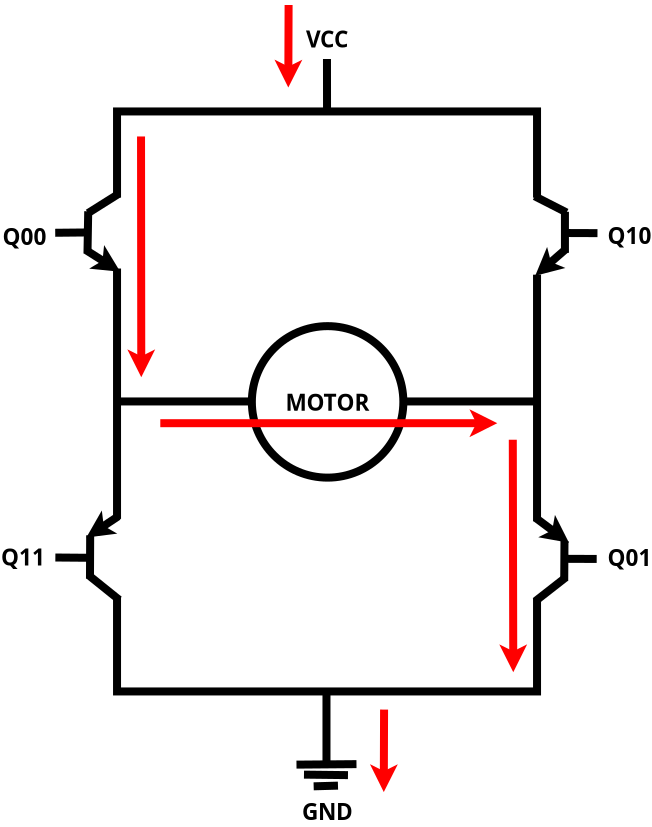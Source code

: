 <?xml version="1.0" encoding="UTF-8"?>
<dia:diagram xmlns:dia="http://www.lysator.liu.se/~alla/dia/">
  <dia:layer name="Background" visible="true" active="true">
    <dia:object type="Standard - Box" version="0" id="O0">
      <dia:attribute name="obj_pos">
        <dia:point val="16,6"/>
      </dia:attribute>
      <dia:attribute name="obj_bb">
        <dia:rectangle val="15.8,5.8;37.2,35.2"/>
      </dia:attribute>
      <dia:attribute name="elem_corner">
        <dia:point val="16,6"/>
      </dia:attribute>
      <dia:attribute name="elem_width">
        <dia:real val="21"/>
      </dia:attribute>
      <dia:attribute name="elem_height">
        <dia:real val="29"/>
      </dia:attribute>
      <dia:attribute name="border_width">
        <dia:real val="0.4"/>
      </dia:attribute>
      <dia:attribute name="show_background">
        <dia:boolean val="false"/>
      </dia:attribute>
    </dia:object>
    <dia:object type="Standard - Line" version="0" id="O1">
      <dia:attribute name="obj_pos">
        <dia:point val="26.472,35.084"/>
      </dia:attribute>
      <dia:attribute name="obj_bb">
        <dia:rectangle val="26.272,34.884;26.672,38.759"/>
      </dia:attribute>
      <dia:attribute name="conn_endpoints">
        <dia:point val="26.472,35.084"/>
        <dia:point val="26.472,38.559"/>
      </dia:attribute>
      <dia:attribute name="numcp">
        <dia:int val="1"/>
      </dia:attribute>
      <dia:attribute name="line_width">
        <dia:real val="0.4"/>
      </dia:attribute>
    </dia:object>
    <dia:object type="Standard - Line" version="0" id="O2">
      <dia:attribute name="obj_pos">
        <dia:point val="24.972,38.659"/>
      </dia:attribute>
      <dia:attribute name="obj_bb">
        <dia:rectangle val="24.77,38.433;28.174,38.861"/>
      </dia:attribute>
      <dia:attribute name="conn_endpoints">
        <dia:point val="24.972,38.659"/>
        <dia:point val="27.972,38.634"/>
      </dia:attribute>
      <dia:attribute name="numcp">
        <dia:int val="1"/>
      </dia:attribute>
      <dia:attribute name="line_width">
        <dia:real val="0.4"/>
      </dia:attribute>
    </dia:object>
    <dia:object type="Standard - Line" version="0" id="O3">
      <dia:attribute name="obj_pos">
        <dia:point val="25.347,39.159"/>
      </dia:attribute>
      <dia:attribute name="obj_bb">
        <dia:rectangle val="25.145,38.957;27.749,39.387"/>
      </dia:attribute>
      <dia:attribute name="conn_endpoints">
        <dia:point val="25.347,39.159"/>
        <dia:point val="27.547,39.184"/>
      </dia:attribute>
      <dia:attribute name="numcp">
        <dia:int val="1"/>
      </dia:attribute>
      <dia:attribute name="line_width">
        <dia:real val="0.4"/>
      </dia:attribute>
    </dia:object>
    <dia:object type="Standard - Line" version="0" id="O4">
      <dia:attribute name="obj_pos">
        <dia:point val="25.831,39.743"/>
      </dia:attribute>
      <dia:attribute name="obj_bb">
        <dia:rectangle val="25.625,39.504;27.252,39.948"/>
      </dia:attribute>
      <dia:attribute name="conn_endpoints">
        <dia:point val="25.831,39.743"/>
        <dia:point val="27.047,39.709"/>
      </dia:attribute>
      <dia:attribute name="numcp">
        <dia:int val="1"/>
      </dia:attribute>
      <dia:attribute name="line_width">
        <dia:real val="0.4"/>
      </dia:attribute>
    </dia:object>
    <dia:object type="Standard - Line" version="0" id="O5">
      <dia:attribute name="obj_pos">
        <dia:point val="26.497,3.378"/>
      </dia:attribute>
      <dia:attribute name="obj_bb">
        <dia:rectangle val="26.297,3.178;26.7,6.2"/>
      </dia:attribute>
      <dia:attribute name="conn_endpoints">
        <dia:point val="26.497,3.378"/>
        <dia:point val="26.5,6"/>
      </dia:attribute>
      <dia:attribute name="numcp">
        <dia:int val="1"/>
      </dia:attribute>
      <dia:attribute name="line_width">
        <dia:real val="0.4"/>
      </dia:attribute>
      <dia:connections>
        <dia:connection handle="1" to="O0" connection="1"/>
      </dia:connections>
    </dia:object>
    <dia:object type="Standard - Box" version="0" id="O6">
      <dia:attribute name="obj_pos">
        <dia:point val="15.241,10.353"/>
      </dia:attribute>
      <dia:attribute name="obj_bb">
        <dia:rectangle val="15.191,10.303;16.691,13.853"/>
      </dia:attribute>
      <dia:attribute name="elem_corner">
        <dia:point val="15.241,10.353"/>
      </dia:attribute>
      <dia:attribute name="elem_width">
        <dia:real val="1.4"/>
      </dia:attribute>
      <dia:attribute name="elem_height">
        <dia:real val="3.45"/>
      </dia:attribute>
      <dia:attribute name="border_width">
        <dia:real val="0.1"/>
      </dia:attribute>
      <dia:attribute name="border_color">
        <dia:color val="#ffffff"/>
      </dia:attribute>
      <dia:attribute name="show_background">
        <dia:boolean val="true"/>
      </dia:attribute>
    </dia:object>
    <dia:object type="Standard - Line" version="0" id="O7">
      <dia:attribute name="obj_pos">
        <dia:point val="16.084,10.116"/>
      </dia:attribute>
      <dia:attribute name="obj_bb">
        <dia:rectangle val="14.271,9.84;16.36,11.36"/>
      </dia:attribute>
      <dia:attribute name="conn_endpoints">
        <dia:point val="16.084,10.116"/>
        <dia:point val="14.547,11.084"/>
      </dia:attribute>
      <dia:attribute name="numcp">
        <dia:int val="1"/>
      </dia:attribute>
      <dia:attribute name="line_width">
        <dia:real val="0.4"/>
      </dia:attribute>
    </dia:object>
    <dia:object type="Standard - Line" version="0" id="O8">
      <dia:attribute name="obj_pos">
        <dia:point val="14.559,10.991"/>
      </dia:attribute>
      <dia:attribute name="obj_bb">
        <dia:rectangle val="14.318,10.787;14.763,13.313"/>
      </dia:attribute>
      <dia:attribute name="conn_endpoints">
        <dia:point val="14.559,10.991"/>
        <dia:point val="14.522,13.109"/>
      </dia:attribute>
      <dia:attribute name="numcp">
        <dia:int val="1"/>
      </dia:attribute>
      <dia:attribute name="line_width">
        <dia:real val="0.4"/>
      </dia:attribute>
    </dia:object>
    <dia:object type="Standard - Line" version="0" id="O9">
      <dia:attribute name="obj_pos">
        <dia:point val="16.159,14.016"/>
      </dia:attribute>
      <dia:attribute name="obj_bb">
        <dia:rectangle val="14.184,12.665;16.435,14.291"/>
      </dia:attribute>
      <dia:attribute name="conn_endpoints">
        <dia:point val="16.159,14.016"/>
        <dia:point val="14.459,12.941"/>
      </dia:attribute>
      <dia:attribute name="numcp">
        <dia:int val="1"/>
      </dia:attribute>
      <dia:attribute name="line_width">
        <dia:real val="0.4"/>
      </dia:attribute>
      <dia:attribute name="start_arrow">
        <dia:enum val="22"/>
      </dia:attribute>
      <dia:attribute name="start_arrow_length">
        <dia:real val="0.5"/>
      </dia:attribute>
      <dia:attribute name="start_arrow_width">
        <dia:real val="0.5"/>
      </dia:attribute>
    </dia:object>
    <dia:object type="Standard - Line" version="0" id="O10">
      <dia:attribute name="obj_pos">
        <dia:point val="12.909,12.066"/>
      </dia:attribute>
      <dia:attribute name="obj_bb">
        <dia:rectangle val="12.707,11.848;14.742,12.268"/>
      </dia:attribute>
      <dia:attribute name="conn_endpoints">
        <dia:point val="12.909,12.066"/>
        <dia:point val="14.541,12.05"/>
      </dia:attribute>
      <dia:attribute name="numcp">
        <dia:int val="1"/>
      </dia:attribute>
      <dia:attribute name="line_width">
        <dia:real val="0.4"/>
      </dia:attribute>
      <dia:connections>
        <dia:connection handle="1" to="O8" connection="0"/>
      </dia:connections>
    </dia:object>
    <dia:object type="Standard - Box" version="0" id="O11">
      <dia:attribute name="obj_pos">
        <dia:point val="36.263,10.511"/>
      </dia:attribute>
      <dia:attribute name="obj_bb">
        <dia:rectangle val="36.063,10.311;37.863,14.161"/>
      </dia:attribute>
      <dia:attribute name="elem_corner">
        <dia:point val="36.263,10.511"/>
      </dia:attribute>
      <dia:attribute name="elem_width">
        <dia:real val="1.4"/>
      </dia:attribute>
      <dia:attribute name="elem_height">
        <dia:real val="3.45"/>
      </dia:attribute>
      <dia:attribute name="border_width">
        <dia:real val="0.4"/>
      </dia:attribute>
      <dia:attribute name="border_color">
        <dia:color val="#ffffff"/>
      </dia:attribute>
      <dia:attribute name="show_background">
        <dia:boolean val="true"/>
      </dia:attribute>
    </dia:object>
    <dia:object type="Standard - Line" version="0" id="O12">
      <dia:attribute name="obj_pos">
        <dia:point val="38.478,11.053"/>
      </dia:attribute>
      <dia:attribute name="obj_bb">
        <dia:rectangle val="36.615,9.972;38.747,11.322"/>
      </dia:attribute>
      <dia:attribute name="conn_endpoints">
        <dia:point val="38.478,11.053"/>
        <dia:point val="36.884,10.241"/>
      </dia:attribute>
      <dia:attribute name="numcp">
        <dia:int val="1"/>
      </dia:attribute>
      <dia:attribute name="line_width">
        <dia:real val="0.4"/>
      </dia:attribute>
    </dia:object>
    <dia:object type="Standard - Line" version="0" id="O13">
      <dia:attribute name="obj_pos">
        <dia:point val="38.395,11.018"/>
      </dia:attribute>
      <dia:attribute name="obj_bb">
        <dia:rectangle val="38.195,10.818;38.595,13.268"/>
      </dia:attribute>
      <dia:attribute name="conn_endpoints">
        <dia:point val="38.395,11.018"/>
        <dia:point val="38.395,13.068"/>
      </dia:attribute>
      <dia:attribute name="numcp">
        <dia:int val="1"/>
      </dia:attribute>
      <dia:attribute name="line_width">
        <dia:real val="0.4"/>
      </dia:attribute>
    </dia:object>
    <dia:object type="Standard - Line" version="0" id="O14">
      <dia:attribute name="obj_pos">
        <dia:point val="36.909,14.216"/>
      </dia:attribute>
      <dia:attribute name="obj_bb">
        <dia:rectangle val="36.627,12.596;38.729,14.498"/>
      </dia:attribute>
      <dia:attribute name="conn_endpoints">
        <dia:point val="36.909,14.216"/>
        <dia:point val="38.447,12.878"/>
      </dia:attribute>
      <dia:attribute name="numcp">
        <dia:int val="1"/>
      </dia:attribute>
      <dia:attribute name="line_width">
        <dia:real val="0.4"/>
      </dia:attribute>
      <dia:attribute name="start_arrow">
        <dia:enum val="22"/>
      </dia:attribute>
      <dia:attribute name="start_arrow_length">
        <dia:real val="0.5"/>
      </dia:attribute>
      <dia:attribute name="start_arrow_width">
        <dia:real val="0.5"/>
      </dia:attribute>
    </dia:object>
    <dia:object type="Standard - Line" version="0" id="O15">
      <dia:attribute name="obj_pos">
        <dia:point val="40.022,12.084"/>
      </dia:attribute>
      <dia:attribute name="obj_bb">
        <dia:rectangle val="38.227,11.877;40.223,12.285"/>
      </dia:attribute>
      <dia:attribute name="conn_endpoints">
        <dia:point val="40.022,12.084"/>
        <dia:point val="38.428,12.078"/>
      </dia:attribute>
      <dia:attribute name="numcp">
        <dia:int val="1"/>
      </dia:attribute>
      <dia:attribute name="line_width">
        <dia:real val="0.4"/>
      </dia:attribute>
    </dia:object>
    <dia:object type="Standard - Box" version="0" id="O16">
      <dia:attribute name="obj_pos">
        <dia:point val="36.312,26.689"/>
      </dia:attribute>
      <dia:attribute name="obj_bb">
        <dia:rectangle val="36.112,26.489;37.912,30.339"/>
      </dia:attribute>
      <dia:attribute name="elem_corner">
        <dia:point val="36.312,26.689"/>
      </dia:attribute>
      <dia:attribute name="elem_width">
        <dia:real val="1.4"/>
      </dia:attribute>
      <dia:attribute name="elem_height">
        <dia:real val="3.45"/>
      </dia:attribute>
      <dia:attribute name="border_width">
        <dia:real val="0.4"/>
      </dia:attribute>
      <dia:attribute name="border_color">
        <dia:color val="#ffffff"/>
      </dia:attribute>
      <dia:attribute name="show_background">
        <dia:boolean val="true"/>
      </dia:attribute>
    </dia:object>
    <dia:object type="Standard - Line" version="0" id="O17">
      <dia:attribute name="obj_pos">
        <dia:point val="38.597,27.566"/>
      </dia:attribute>
      <dia:attribute name="obj_bb">
        <dia:rectangle val="36.642,26.036;38.877,27.846"/>
      </dia:attribute>
      <dia:attribute name="conn_endpoints">
        <dia:point val="38.597,27.566"/>
        <dia:point val="36.922,26.316"/>
      </dia:attribute>
      <dia:attribute name="numcp">
        <dia:int val="1"/>
      </dia:attribute>
      <dia:attribute name="line_width">
        <dia:real val="0.4"/>
      </dia:attribute>
      <dia:attribute name="start_arrow">
        <dia:enum val="22"/>
      </dia:attribute>
      <dia:attribute name="start_arrow_length">
        <dia:real val="0.5"/>
      </dia:attribute>
      <dia:attribute name="start_arrow_width">
        <dia:real val="0.5"/>
      </dia:attribute>
    </dia:object>
    <dia:object type="Standard - Line" version="0" id="O18">
      <dia:attribute name="obj_pos">
        <dia:point val="38.372,27.478"/>
      </dia:attribute>
      <dia:attribute name="obj_bb">
        <dia:rectangle val="38.158,27.277;38.573,29.679"/>
      </dia:attribute>
      <dia:attribute name="conn_endpoints">
        <dia:point val="38.372,27.478"/>
        <dia:point val="38.359,29.478"/>
      </dia:attribute>
      <dia:attribute name="numcp">
        <dia:int val="1"/>
      </dia:attribute>
      <dia:attribute name="line_width">
        <dia:real val="0.4"/>
      </dia:attribute>
    </dia:object>
    <dia:object type="Standard - Line" version="0" id="O19">
      <dia:attribute name="obj_pos">
        <dia:point val="36.909,30.491"/>
      </dia:attribute>
      <dia:attribute name="obj_bb">
        <dia:rectangle val="36.629,29.047;38.678,30.771"/>
      </dia:attribute>
      <dia:attribute name="conn_endpoints">
        <dia:point val="36.909,30.491"/>
        <dia:point val="38.397,29.328"/>
      </dia:attribute>
      <dia:attribute name="numcp">
        <dia:int val="1"/>
      </dia:attribute>
      <dia:attribute name="line_width">
        <dia:real val="0.4"/>
      </dia:attribute>
    </dia:object>
    <dia:object type="Standard - Line" version="0" id="O20">
      <dia:attribute name="obj_pos">
        <dia:point val="39.983,28.375"/>
      </dia:attribute>
      <dia:attribute name="obj_bb">
        <dia:rectangle val="38.188,28.168;40.184,28.575"/>
      </dia:attribute>
      <dia:attribute name="conn_endpoints">
        <dia:point val="39.983,28.375"/>
        <dia:point val="38.389,28.368"/>
      </dia:attribute>
      <dia:attribute name="numcp">
        <dia:int val="1"/>
      </dia:attribute>
      <dia:attribute name="line_width">
        <dia:real val="0.4"/>
      </dia:attribute>
    </dia:object>
    <dia:object type="Standard - Box" version="0" id="O21">
      <dia:attribute name="obj_pos">
        <dia:point val="15.288,26.574"/>
      </dia:attribute>
      <dia:attribute name="obj_bb">
        <dia:rectangle val="15.088,26.374;16.888,30.224"/>
      </dia:attribute>
      <dia:attribute name="elem_corner">
        <dia:point val="15.288,26.574"/>
      </dia:attribute>
      <dia:attribute name="elem_width">
        <dia:real val="1.4"/>
      </dia:attribute>
      <dia:attribute name="elem_height">
        <dia:real val="3.45"/>
      </dia:attribute>
      <dia:attribute name="border_width">
        <dia:real val="0.4"/>
      </dia:attribute>
      <dia:attribute name="border_color">
        <dia:color val="#ffffff"/>
      </dia:attribute>
      <dia:attribute name="show_background">
        <dia:boolean val="true"/>
      </dia:attribute>
    </dia:object>
    <dia:object type="Standard - Line" version="0" id="O22">
      <dia:attribute name="obj_pos">
        <dia:point val="16.059,26.241"/>
      </dia:attribute>
      <dia:attribute name="obj_bb">
        <dia:rectangle val="14.094,25.963;16.337,27.58"/>
      </dia:attribute>
      <dia:attribute name="conn_endpoints">
        <dia:point val="16.059,26.241"/>
        <dia:point val="14.466,27.303"/>
      </dia:attribute>
      <dia:attribute name="numcp">
        <dia:int val="1"/>
      </dia:attribute>
      <dia:attribute name="line_width">
        <dia:real val="0.4"/>
      </dia:attribute>
      <dia:attribute name="end_arrow">
        <dia:enum val="22"/>
      </dia:attribute>
      <dia:attribute name="end_arrow_length">
        <dia:real val="0.5"/>
      </dia:attribute>
      <dia:attribute name="end_arrow_width">
        <dia:real val="0.5"/>
      </dia:attribute>
    </dia:object>
    <dia:object type="Standard - Line" version="0" id="O23">
      <dia:attribute name="obj_pos">
        <dia:point val="14.657,27.193"/>
      </dia:attribute>
      <dia:attribute name="obj_bb">
        <dia:rectangle val="14.446,26.992;14.858,29.567"/>
      </dia:attribute>
      <dia:attribute name="conn_endpoints">
        <dia:point val="14.657,27.193"/>
        <dia:point val="14.647,29.366"/>
      </dia:attribute>
      <dia:attribute name="numcp">
        <dia:int val="1"/>
      </dia:attribute>
      <dia:attribute name="line_width">
        <dia:real val="0.4"/>
      </dia:attribute>
    </dia:object>
    <dia:object type="Standard - Line" version="0" id="O24">
      <dia:attribute name="obj_pos">
        <dia:point val="16.107,30.418"/>
      </dia:attribute>
      <dia:attribute name="obj_bb">
        <dia:rectangle val="14.316,28.922;16.388,30.699"/>
      </dia:attribute>
      <dia:attribute name="conn_endpoints">
        <dia:point val="16.107,30.418"/>
        <dia:point val="14.597,29.203"/>
      </dia:attribute>
      <dia:attribute name="numcp">
        <dia:int val="1"/>
      </dia:attribute>
      <dia:attribute name="line_width">
        <dia:real val="0.4"/>
      </dia:attribute>
    </dia:object>
    <dia:object type="Standard - Line" version="0" id="O25">
      <dia:attribute name="obj_pos">
        <dia:point val="12.916,28.303"/>
      </dia:attribute>
      <dia:attribute name="obj_bb">
        <dia:rectangle val="12.714,28.102;14.711,28.517"/>
      </dia:attribute>
      <dia:attribute name="conn_endpoints">
        <dia:point val="12.916,28.303"/>
        <dia:point val="14.509,28.316"/>
      </dia:attribute>
      <dia:attribute name="numcp">
        <dia:int val="1"/>
      </dia:attribute>
      <dia:attribute name="line_width">
        <dia:real val="0.4"/>
      </dia:attribute>
    </dia:object>
    <dia:object type="Standard - Line" version="0" id="O26">
      <dia:attribute name="obj_pos">
        <dia:point val="16,20.5"/>
      </dia:attribute>
      <dia:attribute name="obj_bb">
        <dia:rectangle val="15.8,20.3;37.2,20.7"/>
      </dia:attribute>
      <dia:attribute name="conn_endpoints">
        <dia:point val="16,20.5"/>
        <dia:point val="37,20.5"/>
      </dia:attribute>
      <dia:attribute name="numcp">
        <dia:int val="1"/>
      </dia:attribute>
      <dia:attribute name="line_width">
        <dia:real val="0.4"/>
      </dia:attribute>
      <dia:connections>
        <dia:connection handle="0" to="O0" connection="3"/>
        <dia:connection handle="1" to="O0" connection="4"/>
      </dia:connections>
    </dia:object>
    <dia:object type="Standard - Ellipse" version="0" id="O27">
      <dia:attribute name="obj_pos">
        <dia:point val="22.741,16.734"/>
      </dia:attribute>
      <dia:attribute name="obj_bb">
        <dia:rectangle val="22.541,16.534;30.516,24.509"/>
      </dia:attribute>
      <dia:attribute name="elem_corner">
        <dia:point val="22.741,16.734"/>
      </dia:attribute>
      <dia:attribute name="elem_width">
        <dia:real val="7.575"/>
      </dia:attribute>
      <dia:attribute name="elem_height">
        <dia:real val="7.575"/>
      </dia:attribute>
      <dia:attribute name="border_width">
        <dia:real val="0.4"/>
      </dia:attribute>
      <dia:attribute name="aspect">
        <dia:enum val="2"/>
      </dia:attribute>
    </dia:object>
    <dia:object type="Standard - Text" version="1" id="O28">
      <dia:attribute name="obj_pos">
        <dia:point val="26.522,2.366"/>
      </dia:attribute>
      <dia:attribute name="obj_bb">
        <dia:rectangle val="25.258,1.707;27.786,3.024"/>
      </dia:attribute>
      <dia:attribute name="text">
        <dia:composite type="text">
          <dia:attribute name="string">
            <dia:string>#VCC#</dia:string>
          </dia:attribute>
          <dia:attribute name="font">
            <dia:font family="sans" style="80" name="Helvetica-Bold"/>
          </dia:attribute>
          <dia:attribute name="height">
            <dia:real val="1.411"/>
          </dia:attribute>
          <dia:attribute name="pos">
            <dia:point val="26.522,2.757"/>
          </dia:attribute>
          <dia:attribute name="color">
            <dia:color val="#000000"/>
          </dia:attribute>
          <dia:attribute name="alignment">
            <dia:enum val="1"/>
          </dia:attribute>
        </dia:composite>
      </dia:attribute>
      <dia:attribute name="valign">
        <dia:enum val="2"/>
      </dia:attribute>
    </dia:object>
    <dia:object type="Standard - Text" version="1" id="O29">
      <dia:attribute name="obj_pos">
        <dia:point val="26.522,40.991"/>
      </dia:attribute>
      <dia:attribute name="obj_bb">
        <dia:rectangle val="25.117,40.332;27.927,41.649"/>
      </dia:attribute>
      <dia:attribute name="text">
        <dia:composite type="text">
          <dia:attribute name="string">
            <dia:string>#GND#</dia:string>
          </dia:attribute>
          <dia:attribute name="font">
            <dia:font family="sans" style="80" name="Helvetica-Bold"/>
          </dia:attribute>
          <dia:attribute name="height">
            <dia:real val="1.411"/>
          </dia:attribute>
          <dia:attribute name="pos">
            <dia:point val="26.522,41.382"/>
          </dia:attribute>
          <dia:attribute name="color">
            <dia:color val="#000000"/>
          </dia:attribute>
          <dia:attribute name="alignment">
            <dia:enum val="1"/>
          </dia:attribute>
        </dia:composite>
      </dia:attribute>
      <dia:attribute name="valign">
        <dia:enum val="2"/>
      </dia:attribute>
    </dia:object>
    <dia:object type="Standard - Text" version="1" id="O30">
      <dia:attribute name="obj_pos">
        <dia:point val="11.372,12.241"/>
      </dia:attribute>
      <dia:attribute name="obj_bb">
        <dia:rectangle val="10.104,11.582;12.639,12.899"/>
      </dia:attribute>
      <dia:attribute name="text">
        <dia:composite type="text">
          <dia:attribute name="string">
            <dia:string>#Q00#</dia:string>
          </dia:attribute>
          <dia:attribute name="font">
            <dia:font family="sans" style="80" name="Helvetica-Bold"/>
          </dia:attribute>
          <dia:attribute name="height">
            <dia:real val="1.411"/>
          </dia:attribute>
          <dia:attribute name="pos">
            <dia:point val="11.372,12.632"/>
          </dia:attribute>
          <dia:attribute name="color">
            <dia:color val="#000000"/>
          </dia:attribute>
          <dia:attribute name="alignment">
            <dia:enum val="1"/>
          </dia:attribute>
        </dia:composite>
      </dia:attribute>
      <dia:attribute name="valign">
        <dia:enum val="2"/>
      </dia:attribute>
    </dia:object>
    <dia:object type="Standard - Text" version="1" id="O31">
      <dia:attribute name="obj_pos">
        <dia:point val="41.622,28.291"/>
      </dia:attribute>
      <dia:attribute name="obj_bb">
        <dia:rectangle val="40.354,27.632;42.889,28.949"/>
      </dia:attribute>
      <dia:attribute name="text">
        <dia:composite type="text">
          <dia:attribute name="string">
            <dia:string>#Q01#</dia:string>
          </dia:attribute>
          <dia:attribute name="font">
            <dia:font family="sans" style="80" name="Helvetica-Bold"/>
          </dia:attribute>
          <dia:attribute name="height">
            <dia:real val="1.411"/>
          </dia:attribute>
          <dia:attribute name="pos">
            <dia:point val="41.622,28.682"/>
          </dia:attribute>
          <dia:attribute name="color">
            <dia:color val="#000000"/>
          </dia:attribute>
          <dia:attribute name="alignment">
            <dia:enum val="1"/>
          </dia:attribute>
        </dia:composite>
      </dia:attribute>
      <dia:attribute name="valign">
        <dia:enum val="2"/>
      </dia:attribute>
    </dia:object>
    <dia:object type="Standard - Text" version="1" id="O32">
      <dia:attribute name="obj_pos">
        <dia:point val="41.622,12.191"/>
      </dia:attribute>
      <dia:attribute name="obj_bb">
        <dia:rectangle val="40.354,11.532;42.889,12.849"/>
      </dia:attribute>
      <dia:attribute name="text">
        <dia:composite type="text">
          <dia:attribute name="string">
            <dia:string>#Q10#</dia:string>
          </dia:attribute>
          <dia:attribute name="font">
            <dia:font family="sans" style="80" name="Helvetica-Bold"/>
          </dia:attribute>
          <dia:attribute name="height">
            <dia:real val="1.411"/>
          </dia:attribute>
          <dia:attribute name="pos">
            <dia:point val="41.622,12.582"/>
          </dia:attribute>
          <dia:attribute name="color">
            <dia:color val="#000000"/>
          </dia:attribute>
          <dia:attribute name="alignment">
            <dia:enum val="1"/>
          </dia:attribute>
        </dia:composite>
      </dia:attribute>
      <dia:attribute name="valign">
        <dia:enum val="2"/>
      </dia:attribute>
    </dia:object>
    <dia:object type="Standard - Text" version="1" id="O33">
      <dia:attribute name="obj_pos">
        <dia:point val="11.292,28.264"/>
      </dia:attribute>
      <dia:attribute name="obj_bb">
        <dia:rectangle val="10.024,27.606;12.559,28.923"/>
      </dia:attribute>
      <dia:attribute name="text">
        <dia:composite type="text">
          <dia:attribute name="string">
            <dia:string>#Q11#</dia:string>
          </dia:attribute>
          <dia:attribute name="font">
            <dia:font family="sans" style="80" name="Helvetica-Bold"/>
          </dia:attribute>
          <dia:attribute name="height">
            <dia:real val="1.411"/>
          </dia:attribute>
          <dia:attribute name="pos">
            <dia:point val="11.292,28.656"/>
          </dia:attribute>
          <dia:attribute name="color">
            <dia:color val="#000000"/>
          </dia:attribute>
          <dia:attribute name="alignment">
            <dia:enum val="1"/>
          </dia:attribute>
        </dia:composite>
      </dia:attribute>
      <dia:attribute name="valign">
        <dia:enum val="2"/>
      </dia:attribute>
    </dia:object>
    <dia:object type="Standard - Text" version="1" id="O34">
      <dia:attribute name="obj_pos">
        <dia:point val="26.528,20.522"/>
      </dia:attribute>
      <dia:attribute name="obj_bb">
        <dia:rectangle val="24.188,19.863;28.868,21.181"/>
      </dia:attribute>
      <dia:attribute name="text">
        <dia:composite type="text">
          <dia:attribute name="string">
            <dia:string>#MOTOR#</dia:string>
          </dia:attribute>
          <dia:attribute name="font">
            <dia:font family="sans" style="80" name="Helvetica-Bold"/>
          </dia:attribute>
          <dia:attribute name="height">
            <dia:real val="1.411"/>
          </dia:attribute>
          <dia:attribute name="pos">
            <dia:point val="26.528,20.913"/>
          </dia:attribute>
          <dia:attribute name="color">
            <dia:color val="#000000"/>
          </dia:attribute>
          <dia:attribute name="alignment">
            <dia:enum val="1"/>
          </dia:attribute>
        </dia:composite>
      </dia:attribute>
      <dia:attribute name="valign">
        <dia:enum val="2"/>
      </dia:attribute>
      <dia:connections>
        <dia:connection handle="0" to="O27" connection="8"/>
      </dia:connections>
    </dia:object>
    <dia:object type="Standard - Line" version="0" id="O35">
      <dia:attribute name="obj_pos">
        <dia:point val="17.2,7.25"/>
      </dia:attribute>
      <dia:attribute name="obj_bb">
        <dia:rectangle val="16.514,7.05;17.909,19.735"/>
      </dia:attribute>
      <dia:attribute name="conn_endpoints">
        <dia:point val="17.2,7.25"/>
        <dia:point val="17.212,19.288"/>
      </dia:attribute>
      <dia:attribute name="numcp">
        <dia:int val="1"/>
      </dia:attribute>
      <dia:attribute name="line_color">
        <dia:color val="#ff0000"/>
      </dia:attribute>
      <dia:attribute name="line_width">
        <dia:real val="0.4"/>
      </dia:attribute>
      <dia:attribute name="end_arrow">
        <dia:enum val="22"/>
      </dia:attribute>
      <dia:attribute name="end_arrow_length">
        <dia:real val="0.5"/>
      </dia:attribute>
      <dia:attribute name="end_arrow_width">
        <dia:real val="0.5"/>
      </dia:attribute>
    </dia:object>
    <dia:object type="Standard - Line" version="0" id="O36">
      <dia:attribute name="obj_pos">
        <dia:point val="35.788,22.413"/>
      </dia:attribute>
      <dia:attribute name="obj_bb">
        <dia:rectangle val="35.113,22.212;36.508,34.485"/>
      </dia:attribute>
      <dia:attribute name="conn_endpoints">
        <dia:point val="35.788,22.413"/>
        <dia:point val="35.812,34.038"/>
      </dia:attribute>
      <dia:attribute name="numcp">
        <dia:int val="1"/>
      </dia:attribute>
      <dia:attribute name="line_color">
        <dia:color val="#ff0000"/>
      </dia:attribute>
      <dia:attribute name="line_width">
        <dia:real val="0.4"/>
      </dia:attribute>
      <dia:attribute name="end_arrow">
        <dia:enum val="22"/>
      </dia:attribute>
      <dia:attribute name="end_arrow_length">
        <dia:real val="0.5"/>
      </dia:attribute>
      <dia:attribute name="end_arrow_width">
        <dia:real val="0.5"/>
      </dia:attribute>
    </dia:object>
    <dia:object type="Standard - Line" version="0" id="O37">
      <dia:attribute name="obj_pos">
        <dia:point val="18.163,21.587"/>
      </dia:attribute>
      <dia:attribute name="obj_bb">
        <dia:rectangle val="17.962,20.89;35.46,22.285"/>
      </dia:attribute>
      <dia:attribute name="conn_endpoints">
        <dia:point val="18.163,21.587"/>
        <dia:point val="35.013,21.587"/>
      </dia:attribute>
      <dia:attribute name="numcp">
        <dia:int val="1"/>
      </dia:attribute>
      <dia:attribute name="line_color">
        <dia:color val="#ff0000"/>
      </dia:attribute>
      <dia:attribute name="line_width">
        <dia:real val="0.4"/>
      </dia:attribute>
      <dia:attribute name="end_arrow">
        <dia:enum val="22"/>
      </dia:attribute>
      <dia:attribute name="end_arrow_length">
        <dia:real val="0.5"/>
      </dia:attribute>
      <dia:attribute name="end_arrow_width">
        <dia:real val="0.5"/>
      </dia:attribute>
    </dia:object>
    <dia:object type="Standard - Line" version="0" id="O38">
      <dia:attribute name="obj_pos">
        <dia:point val="24.578,0.678"/>
      </dia:attribute>
      <dia:attribute name="obj_bb">
        <dia:rectangle val="23.869,0.477;25.264,5.25"/>
      </dia:attribute>
      <dia:attribute name="conn_endpoints">
        <dia:point val="24.578,0.678"/>
        <dia:point val="24.563,4.803"/>
      </dia:attribute>
      <dia:attribute name="numcp">
        <dia:int val="1"/>
      </dia:attribute>
      <dia:attribute name="line_color">
        <dia:color val="#ff0000"/>
      </dia:attribute>
      <dia:attribute name="line_width">
        <dia:real val="0.4"/>
      </dia:attribute>
      <dia:attribute name="end_arrow">
        <dia:enum val="22"/>
      </dia:attribute>
      <dia:attribute name="end_arrow_length">
        <dia:real val="0.5"/>
      </dia:attribute>
      <dia:attribute name="end_arrow_width">
        <dia:real val="0.5"/>
      </dia:attribute>
    </dia:object>
    <dia:object type="Standard - Line" version="0" id="O39">
      <dia:attribute name="obj_pos">
        <dia:point val="29.352,35.906"/>
      </dia:attribute>
      <dia:attribute name="obj_bb">
        <dia:rectangle val="28.643,35.706;30.038,40.478"/>
      </dia:attribute>
      <dia:attribute name="conn_endpoints">
        <dia:point val="29.352,35.906"/>
        <dia:point val="29.337,40.031"/>
      </dia:attribute>
      <dia:attribute name="numcp">
        <dia:int val="1"/>
      </dia:attribute>
      <dia:attribute name="line_color">
        <dia:color val="#ff0000"/>
      </dia:attribute>
      <dia:attribute name="line_width">
        <dia:real val="0.4"/>
      </dia:attribute>
      <dia:attribute name="end_arrow">
        <dia:enum val="22"/>
      </dia:attribute>
      <dia:attribute name="end_arrow_length">
        <dia:real val="0.5"/>
      </dia:attribute>
      <dia:attribute name="end_arrow_width">
        <dia:real val="0.5"/>
      </dia:attribute>
    </dia:object>
  </dia:layer>
</dia:diagram>
